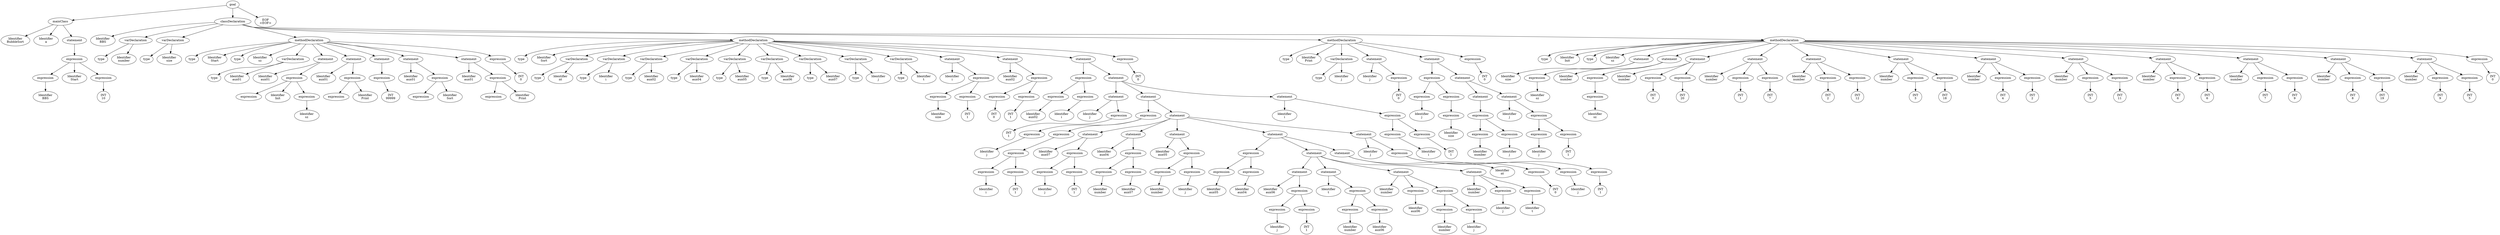 digraph AST{
0[label="goal"]
00[label="mainClass"]
0->00
000[label="Identifier
BubbleSort"]
00->000
001[label="Identifier
a"]
00->001
002[label="statement"]
00->002
0020[label="expression"]
002->0020
00200[label="expression"]
0020->00200
002000[label="Identifier
BBS"]
00200->002000
00201[label="Identifier
Start"]
0020->00201
00202[label="expression"]
0020->00202
002020[label="INT
10"]
00202->002020
01[label="classDeclaration"]
0->01
010[label="Identifier
BBS"]
01->010
011[label="varDeclaration"]
01->011
0110[label="type"]
011->0110
0111[label="Identifier
number"]
011->0111
012[label="varDeclaration"]
01->012
0120[label="type"]
012->0120
0121[label="Identifier
size"]
012->0121
013[label="methodDeclaration"]
01->013
0130[label="type"]
013->0130
0131[label="Identifier
Start"]
013->0131
0132[label="type"]
013->0132
0133[label="Identifier
sz"]
013->0133
0134[label="varDeclaration"]
013->0134
01340[label="type"]
0134->01340
01341[label="Identifier
aux01"]
0134->01341
0135[label="statement"]
013->0135
01350[label="Identifier
aux01"]
0135->01350
01351[label="expression"]
0135->01351
013510[label="expression"]
01351->013510
013511[label="Identifier
Init"]
01351->013511
013512[label="expression"]
01351->013512
0135120[label="Identifier
sz"]
013512->0135120
0136[label="statement"]
013->0136
01360[label="Identifier
aux01"]
0136->01360
01361[label="expression"]
0136->01361
013610[label="expression"]
01361->013610
013611[label="Identifier
Print"]
01361->013611
0137[label="statement"]
013->0137
01370[label="expression"]
0137->01370
013700[label="INT
99999"]
01370->013700
0138[label="statement"]
013->0138
01380[label="Identifier
aux01"]
0138->01380
01381[label="expression"]
0138->01381
013810[label="expression"]
01381->013810
013811[label="Identifier
Sort"]
01381->013811
0139[label="statement"]
013->0139
01390[label="Identifier
aux01"]
0139->01390
01391[label="expression"]
0139->01391
013910[label="expression"]
01391->013910
013911[label="Identifier
Print"]
01391->013911
01310[label="expression"]
013->01310
013100[label="INT
0"]
01310->013100
014[label="methodDeclaration"]
01->014
0140[label="type"]
014->0140
0141[label="Identifier
Sort"]
014->0141
0142[label="varDeclaration"]
014->0142
01420[label="type"]
0142->01420
01421[label="Identifier
nt"]
0142->01421
0143[label="varDeclaration"]
014->0143
01430[label="type"]
0143->01430
01431[label="Identifier
i"]
0143->01431
0144[label="varDeclaration"]
014->0144
01440[label="type"]
0144->01440
01441[label="Identifier
aux02"]
0144->01441
0145[label="varDeclaration"]
014->0145
01450[label="type"]
0145->01450
01451[label="Identifier
aux04"]
0145->01451
0146[label="varDeclaration"]
014->0146
01460[label="type"]
0146->01460
01461[label="Identifier
aux05"]
0146->01461
0147[label="varDeclaration"]
014->0147
01470[label="type"]
0147->01470
01471[label="Identifier
aux06"]
0147->01471
0148[label="varDeclaration"]
014->0148
01480[label="type"]
0148->01480
01481[label="Identifier
aux07"]
0148->01481
0149[label="varDeclaration"]
014->0149
01490[label="type"]
0149->01490
01491[label="Identifier
j"]
0149->01491
01410[label="varDeclaration"]
014->01410
014100[label="type"]
01410->014100
014101[label="Identifier
t"]
01410->014101
01411[label="statement"]
014->01411
014110[label="Identifier
i"]
01411->014110
014111[label="expression"]
01411->014111
0141110[label="expression"]
014111->0141110
01411100[label="Identifier
size"]
0141110->01411100
0141111[label="expression"]
014111->0141111
01411110[label="INT
1"]
0141111->01411110
01412[label="statement"]
014->01412
014120[label="Identifier
aux02"]
01412->014120
014121[label="expression"]
01412->014121
0141210[label="expression"]
014121->0141210
01412100[label="INT
0"]
0141210->01412100
0141211[label="expression"]
014121->0141211
01412110[label="INT
1"]
0141211->01412110
01413[label="statement"]
014->01413
014130[label="expression"]
01413->014130
0141300[label="expression"]
014130->0141300
01413000[label="Identifier
aux02"]
0141300->01413000
0141301[label="expression"]
014130->0141301
01413010[label="Identifier
i"]
0141301->01413010
014131[label="statement"]
01413->014131
0141310[label="statement"]
014131->0141310
01413100[label="Identifier
j"]
0141310->01413100
01413101[label="expression"]
0141310->01413101
014131010[label="INT
1"]
01413101->014131010
0141311[label="statement"]
014131->0141311
01413110[label="expression"]
0141311->01413110
014131100[label="expression"]
01413110->014131100
0141311000[label="Identifier
j"]
014131100->0141311000
014131101[label="expression"]
01413110->014131101
0141311010[label="expression"]
014131101->0141311010
01413110100[label="expression"]
0141311010->01413110100
014131101000[label="Identifier
i"]
01413110100->014131101000
01413110101[label="expression"]
0141311010->01413110101
014131101010[label="INT
1"]
01413110101->014131101010
01413111[label="statement"]
0141311->01413111
014131110[label="statement"]
01413111->014131110
0141311100[label="Identifier
aux07"]
014131110->0141311100
0141311101[label="expression"]
014131110->0141311101
01413111010[label="expression"]
0141311101->01413111010
014131110100[label="Identifier
j"]
01413111010->014131110100
01413111011[label="expression"]
0141311101->01413111011
014131110110[label="INT
1"]
01413111011->014131110110
014131111[label="statement"]
01413111->014131111
0141311110[label="Identifier
aux04"]
014131111->0141311110
0141311111[label="expression"]
014131111->0141311111
01413111110[label="expression"]
0141311111->01413111110
014131111100[label="Identifier
number"]
01413111110->014131111100
01413111111[label="expression"]
0141311111->01413111111
014131111110[label="Identifier
aux07"]
01413111111->014131111110
014131112[label="statement"]
01413111->014131112
0141311120[label="Identifier
aux05"]
014131112->0141311120
0141311121[label="expression"]
014131112->0141311121
01413111210[label="expression"]
0141311121->01413111210
014131112100[label="Identifier
number"]
01413111210->014131112100
01413111211[label="expression"]
0141311121->01413111211
014131112110[label="Identifier
j"]
01413111211->014131112110
014131113[label="statement"]
01413111->014131113
0141311130[label="expression"]
014131113->0141311130
01413111300[label="expression"]
0141311130->01413111300
014131113000[label="Identifier
aux05"]
01413111300->014131113000
01413111301[label="expression"]
0141311130->01413111301
014131113010[label="Identifier
aux04"]
01413111301->014131113010
0141311131[label="statement"]
014131113->0141311131
01413111310[label="statement"]
0141311131->01413111310
014131113100[label="Identifier
aux06"]
01413111310->014131113100
014131113101[label="expression"]
01413111310->014131113101
0141311131010[label="expression"]
014131113101->0141311131010
01413111310100[label="Identifier
j"]
0141311131010->01413111310100
0141311131011[label="expression"]
014131113101->0141311131011
01413111310110[label="INT
1"]
0141311131011->01413111310110
01413111311[label="statement"]
0141311131->01413111311
014131113110[label="Identifier
t"]
01413111311->014131113110
014131113111[label="expression"]
01413111311->014131113111
0141311131110[label="expression"]
014131113111->0141311131110
01413111311100[label="Identifier
number"]
0141311131110->01413111311100
0141311131111[label="expression"]
014131113111->0141311131111
01413111311110[label="Identifier
aux06"]
0141311131111->01413111311110
01413111312[label="statement"]
0141311131->01413111312
014131113120[label="Identifier
number"]
01413111312->014131113120
014131113121[label="expression"]
01413111312->014131113121
0141311131210[label="Identifier
aux06"]
014131113121->0141311131210
014131113122[label="expression"]
01413111312->014131113122
0141311131220[label="expression"]
014131113122->0141311131220
01413111312200[label="Identifier
number"]
0141311131220->01413111312200
0141311131221[label="expression"]
014131113122->0141311131221
01413111312210[label="Identifier
j"]
0141311131221->01413111312210
01413111313[label="statement"]
0141311131->01413111313
014131113130[label="Identifier
number"]
01413111313->014131113130
014131113131[label="expression"]
01413111313->014131113131
0141311131310[label="Identifier
j"]
014131113131->0141311131310
014131113132[label="expression"]
01413111313->014131113132
0141311131320[label="Identifier
t"]
014131113132->0141311131320
0141311132[label="statement"]
014131113->0141311132
01413111320[label="Identifier
nt"]
0141311132->01413111320
01413111321[label="expression"]
0141311132->01413111321
014131113210[label="INT
0"]
01413111321->014131113210
014131114[label="statement"]
01413111->014131114
0141311140[label="Identifier
j"]
014131114->0141311140
0141311141[label="expression"]
014131114->0141311141
01413111410[label="expression"]
0141311141->01413111410
014131114100[label="Identifier
j"]
01413111410->014131114100
01413111411[label="expression"]
0141311141->01413111411
014131114110[label="INT
1"]
01413111411->014131114110
0141312[label="statement"]
014131->0141312
01413120[label="Identifier
i"]
0141312->01413120
01413121[label="expression"]
0141312->01413121
014131210[label="expression"]
01413121->014131210
0141312100[label="Identifier
i"]
014131210->0141312100
014131211[label="expression"]
01413121->014131211
0141312110[label="INT
1"]
014131211->0141312110
01414[label="expression"]
014->01414
014140[label="INT
0"]
01414->014140
015[label="methodDeclaration"]
01->015
0150[label="type"]
015->0150
0151[label="Identifier
Print"]
015->0151
0152[label="varDeclaration"]
015->0152
01520[label="type"]
0152->01520
01521[label="Identifier
j"]
0152->01521
0153[label="statement"]
015->0153
01530[label="Identifier
j"]
0153->01530
01531[label="expression"]
0153->01531
015310[label="INT
0"]
01531->015310
0154[label="statement"]
015->0154
01540[label="expression"]
0154->01540
015400[label="expression"]
01540->015400
0154000[label="Identifier
j"]
015400->0154000
015401[label="expression"]
01540->015401
0154010[label="expression"]
015401->0154010
01540100[label="Identifier
size"]
0154010->01540100
01541[label="statement"]
0154->01541
015410[label="statement"]
01541->015410
0154100[label="expression"]
015410->0154100
01541000[label="expression"]
0154100->01541000
015410000[label="Identifier
number"]
01541000->015410000
01541001[label="expression"]
0154100->01541001
015410010[label="Identifier
j"]
01541001->015410010
015411[label="statement"]
01541->015411
0154110[label="Identifier
j"]
015411->0154110
0154111[label="expression"]
015411->0154111
01541110[label="expression"]
0154111->01541110
015411100[label="Identifier
j"]
01541110->015411100
01541111[label="expression"]
0154111->01541111
015411110[label="INT
1"]
01541111->015411110
0155[label="expression"]
015->0155
01550[label="INT
0"]
0155->01550
016[label="methodDeclaration"]
01->016
0160[label="type"]
016->0160
0161[label="Identifier
Init"]
016->0161
0162[label="type"]
016->0162
0163[label="Identifier
sz"]
016->0163
0164[label="statement"]
016->0164
01640[label="Identifier
size"]
0164->01640
01641[label="expression"]
0164->01641
016410[label="Identifier
sz"]
01641->016410
0165[label="statement"]
016->0165
01650[label="Identifier
number"]
0165->01650
01651[label="expression"]
0165->01651
016510[label="expression"]
01651->016510
0165100[label="Identifier
sz"]
016510->0165100
0166[label="statement"]
016->0166
01660[label="Identifier
number"]
0166->01660
01661[label="expression"]
0166->01661
016610[label="INT
0"]
01661->016610
01662[label="expression"]
0166->01662
016620[label="INT
20"]
01662->016620
0167[label="statement"]
016->0167
01670[label="Identifier
number"]
0167->01670
01671[label="expression"]
0167->01671
016710[label="INT
1"]
01671->016710
01672[label="expression"]
0167->01672
016720[label="INT
7"]
01672->016720
0168[label="statement"]
016->0168
01680[label="Identifier
number"]
0168->01680
01681[label="expression"]
0168->01681
016810[label="INT
2"]
01681->016810
01682[label="expression"]
0168->01682
016820[label="INT
12"]
01682->016820
0169[label="statement"]
016->0169
01690[label="Identifier
number"]
0169->01690
01691[label="expression"]
0169->01691
016910[label="INT
3"]
01691->016910
01692[label="expression"]
0169->01692
016920[label="INT
18"]
01692->016920
01610[label="statement"]
016->01610
016100[label="Identifier
number"]
01610->016100
016101[label="expression"]
01610->016101
0161010[label="INT
4"]
016101->0161010
016102[label="expression"]
01610->016102
0161020[label="INT
2"]
016102->0161020
01611[label="statement"]
016->01611
016110[label="Identifier
number"]
01611->016110
016111[label="expression"]
01611->016111
0161110[label="INT
5"]
016111->0161110
016112[label="expression"]
01611->016112
0161120[label="INT
11"]
016112->0161120
01612[label="statement"]
016->01612
016120[label="Identifier
number"]
01612->016120
016121[label="expression"]
01612->016121
0161210[label="INT
6"]
016121->0161210
016122[label="expression"]
01612->016122
0161220[label="INT
6"]
016122->0161220
01613[label="statement"]
016->01613
016130[label="Identifier
number"]
01613->016130
016131[label="expression"]
01613->016131
0161310[label="INT
7"]
016131->0161310
016132[label="expression"]
01613->016132
0161320[label="INT
9"]
016132->0161320
01614[label="statement"]
016->01614
016140[label="Identifier
number"]
01614->016140
016141[label="expression"]
01614->016141
0161410[label="INT
8"]
016141->0161410
016142[label="expression"]
01614->016142
0161420[label="INT
19"]
016142->0161420
01615[label="statement"]
016->01615
016150[label="Identifier
number"]
01615->016150
016151[label="expression"]
01615->016151
0161510[label="INT
9"]
016151->0161510
016152[label="expression"]
01615->016152
0161520[label="INT
5"]
016152->0161520
01616[label="expression"]
016->01616
016160[label="INT
0"]
01616->016160
02[label="EOF
<EOF>"]
0->02
}
